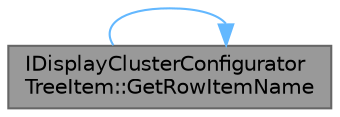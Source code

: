 digraph "IDisplayClusterConfiguratorTreeItem::GetRowItemName"
{
 // INTERACTIVE_SVG=YES
 // LATEX_PDF_SIZE
  bgcolor="transparent";
  edge [fontname=Helvetica,fontsize=10,labelfontname=Helvetica,labelfontsize=10];
  node [fontname=Helvetica,fontsize=10,shape=box,height=0.2,width=0.4];
  rankdir="LR";
  Node1 [id="Node000001",label="IDisplayClusterConfigurator\lTreeItem::GetRowItemName",height=0.2,width=0.4,color="gray40", fillcolor="grey60", style="filled", fontcolor="black",tooltip="Get the name of the item that this row represents."];
  Node1 -> Node1 [id="edge1_Node000001_Node000001",color="steelblue1",style="solid",tooltip=" "];
}
